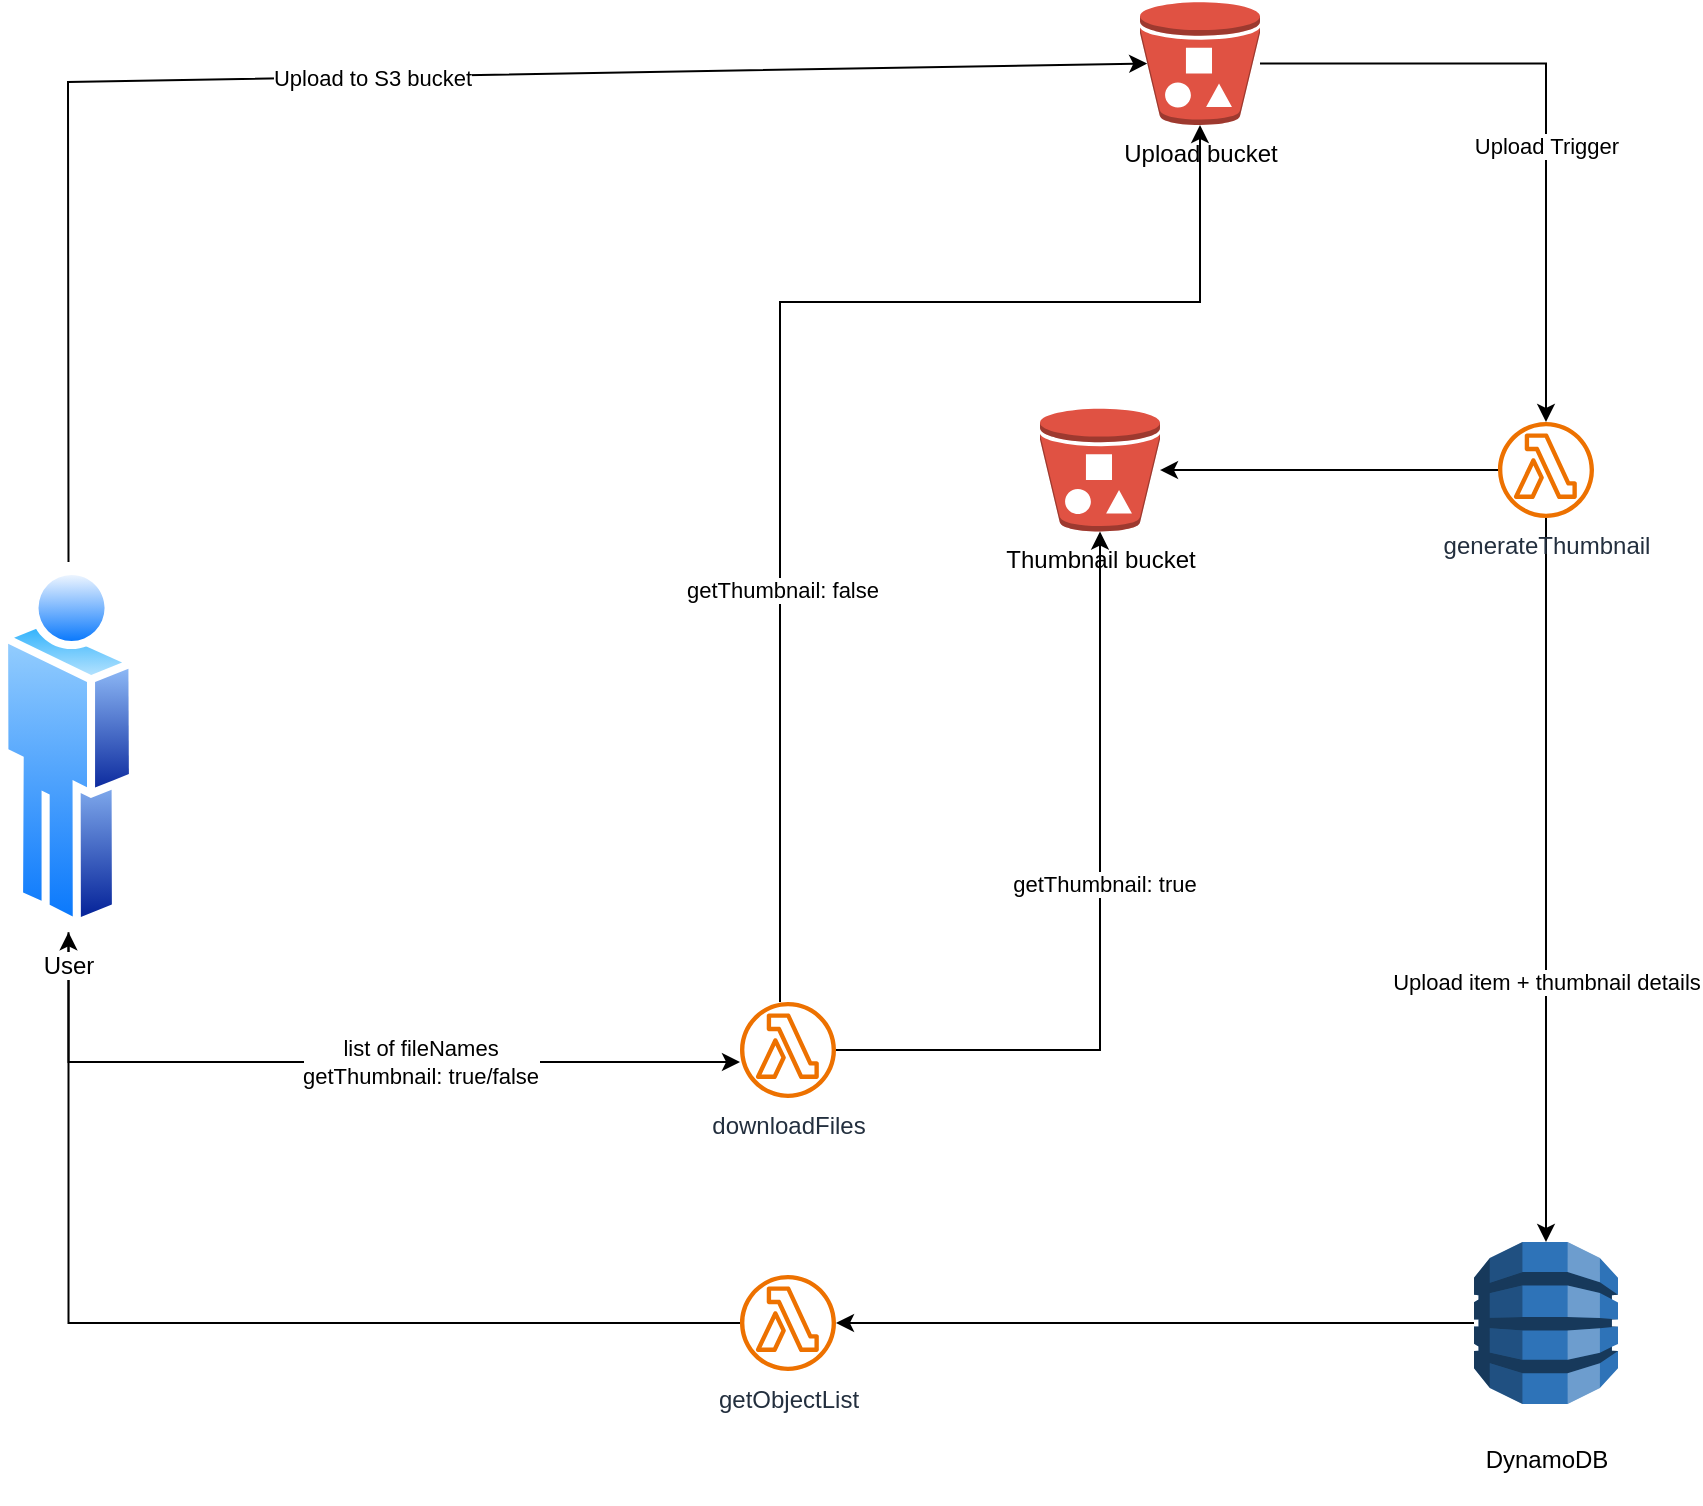 <mxfile version="24.7.14">
  <diagram name="Page-1" id="5c-N3aM7RLb5X0E32vks">
    <mxGraphModel dx="1314" dy="871" grid="1" gridSize="10" guides="1" tooltips="1" connect="1" arrows="1" fold="1" page="1" pageScale="1" pageWidth="827" pageHeight="1169" math="0" shadow="0">
      <root>
        <mxCell id="0" />
        <mxCell id="1" parent="0" />
        <mxCell id="tYbbxvIeICveUMQb8AR5-11" style="edgeStyle=orthogonalEdgeStyle;rounded=0;orthogonalLoop=1;jettySize=auto;html=1;" parent="1" source="tYbbxvIeICveUMQb8AR5-8" target="tYbbxvIeICveUMQb8AR5-12" edge="1">
          <mxGeometry relative="1" as="geometry">
            <mxPoint x="790" y="390" as="targetPoint" />
          </mxGeometry>
        </mxCell>
        <mxCell id="tYbbxvIeICveUMQb8AR5-15" value="Upload Trigger" style="edgeLabel;html=1;align=center;verticalAlign=middle;resizable=0;points=[];" parent="tYbbxvIeICveUMQb8AR5-11" vertex="1" connectable="0">
          <mxGeometry x="0.14" relative="1" as="geometry">
            <mxPoint as="offset" />
          </mxGeometry>
        </mxCell>
        <mxCell id="tYbbxvIeICveUMQb8AR5-8" value="Upload bucket" style="outlineConnect=0;dashed=0;verticalLabelPosition=bottom;verticalAlign=top;align=center;html=1;shape=mxgraph.aws3.bucket_with_objects;fillColor=#E05243;gradientColor=none;" parent="1" vertex="1">
          <mxGeometry x="600" y="200" width="60" height="61.5" as="geometry" />
        </mxCell>
        <mxCell id="tYbbxvIeICveUMQb8AR5-9" value="" style="endArrow=classic;html=1;rounded=0;entryX=0.06;entryY=0.5;entryDx=0;entryDy=0;entryPerimeter=0;exitX=0.5;exitY=0;exitDx=0;exitDy=0;" parent="1" source="tYbbxvIeICveUMQb8AR5-29" target="tYbbxvIeICveUMQb8AR5-8" edge="1">
          <mxGeometry width="50" height="50" relative="1" as="geometry">
            <mxPoint x="160" y="240" as="sourcePoint" />
            <mxPoint x="520" y="320" as="targetPoint" />
            <Array as="points">
              <mxPoint x="64" y="240" />
            </Array>
          </mxGeometry>
        </mxCell>
        <mxCell id="tYbbxvIeICveUMQb8AR5-10" value="Upload to S3 bucket" style="edgeLabel;html=1;align=center;verticalAlign=middle;resizable=0;points=[];" parent="tYbbxvIeICveUMQb8AR5-9" vertex="1" connectable="0">
          <mxGeometry x="0.005" relative="1" as="geometry">
            <mxPoint as="offset" />
          </mxGeometry>
        </mxCell>
        <mxCell id="tYbbxvIeICveUMQb8AR5-32" style="edgeStyle=orthogonalEdgeStyle;rounded=0;orthogonalLoop=1;jettySize=auto;html=1;" parent="1" source="tYbbxvIeICveUMQb8AR5-12" target="tYbbxvIeICveUMQb8AR5-23" edge="1">
          <mxGeometry relative="1" as="geometry" />
        </mxCell>
        <mxCell id="YWi5xt1-C6gMOy3t3PZI-7" value="Upload item + thumbnail details" style="edgeLabel;html=1;align=center;verticalAlign=middle;resizable=0;points=[];" parent="tYbbxvIeICveUMQb8AR5-32" vertex="1" connectable="0">
          <mxGeometry x="-0.155" relative="1" as="geometry">
            <mxPoint y="79" as="offset" />
          </mxGeometry>
        </mxCell>
        <mxCell id="YWi5xt1-C6gMOy3t3PZI-1" style="edgeStyle=orthogonalEdgeStyle;rounded=0;orthogonalLoop=1;jettySize=auto;html=1;" parent="1" source="tYbbxvIeICveUMQb8AR5-12" target="YWi5xt1-C6gMOy3t3PZI-6" edge="1">
          <mxGeometry relative="1" as="geometry">
            <mxPoint x="1040" y="434" as="targetPoint" />
          </mxGeometry>
        </mxCell>
        <mxCell id="tYbbxvIeICveUMQb8AR5-12" value="generateThumbnail" style="sketch=0;outlineConnect=0;fontColor=#232F3E;gradientColor=none;fillColor=#ED7100;strokeColor=none;dashed=0;verticalLabelPosition=bottom;verticalAlign=top;align=center;html=1;fontSize=12;fontStyle=0;aspect=fixed;pointerEvents=1;shape=mxgraph.aws4.lambda_function;" parent="1" vertex="1">
          <mxGeometry x="779" y="410" width="48" height="48" as="geometry" />
        </mxCell>
        <mxCell id="tYbbxvIeICveUMQb8AR5-28" style="edgeStyle=orthogonalEdgeStyle;rounded=0;orthogonalLoop=1;jettySize=auto;html=1;" parent="1" source="tYbbxvIeICveUMQb8AR5-23" target="tYbbxvIeICveUMQb8AR5-27" edge="1">
          <mxGeometry relative="1" as="geometry" />
        </mxCell>
        <mxCell id="tYbbxvIeICveUMQb8AR5-23" value="&lt;div&gt;&lt;br&gt;&lt;/div&gt;&lt;div&gt;DynamoDB&lt;/div&gt;&lt;div&gt;&lt;br&gt;&lt;/div&gt;" style="outlineConnect=0;dashed=0;verticalLabelPosition=bottom;verticalAlign=top;align=center;html=1;shape=mxgraph.aws3.dynamo_db;fillColor=#2E73B8;gradientColor=none;" parent="1" vertex="1">
          <mxGeometry x="767" y="820" width="72" height="81" as="geometry" />
        </mxCell>
        <mxCell id="tYbbxvIeICveUMQb8AR5-31" style="edgeStyle=orthogonalEdgeStyle;rounded=0;orthogonalLoop=1;jettySize=auto;html=1;" parent="1" source="tYbbxvIeICveUMQb8AR5-27" target="tYbbxvIeICveUMQb8AR5-29" edge="1">
          <mxGeometry relative="1" as="geometry" />
        </mxCell>
        <mxCell id="tYbbxvIeICveUMQb8AR5-27" value="getObjectList&lt;div&gt;&lt;br&gt;&lt;/div&gt;" style="sketch=0;outlineConnect=0;fontColor=#232F3E;gradientColor=none;fillColor=#ED7100;strokeColor=none;dashed=0;verticalLabelPosition=bottom;verticalAlign=top;align=center;html=1;fontSize=12;fontStyle=0;aspect=fixed;pointerEvents=1;shape=mxgraph.aws4.lambda_function;" parent="1" vertex="1">
          <mxGeometry x="400" y="836.5" width="48" height="48" as="geometry" />
        </mxCell>
        <mxCell id="AmnEW71E2zM5J6LSEBQ--5" style="edgeStyle=orthogonalEdgeStyle;rounded=0;orthogonalLoop=1;jettySize=auto;html=1;" edge="1" parent="1" source="tYbbxvIeICveUMQb8AR5-29" target="AmnEW71E2zM5J6LSEBQ--2">
          <mxGeometry relative="1" as="geometry">
            <Array as="points">
              <mxPoint x="64" y="730" />
            </Array>
          </mxGeometry>
        </mxCell>
        <mxCell id="AmnEW71E2zM5J6LSEBQ--6" value="list of fileNames&lt;br&gt;getThumbnail: true/false" style="edgeLabel;html=1;align=center;verticalAlign=middle;resizable=0;points=[];" vertex="1" connectable="0" parent="AmnEW71E2zM5J6LSEBQ--5">
          <mxGeometry x="-0.004" y="-2" relative="1" as="geometry">
            <mxPoint x="41" y="-2" as="offset" />
          </mxGeometry>
        </mxCell>
        <mxCell id="tYbbxvIeICveUMQb8AR5-29" value="User" style="image;aspect=fixed;perimeter=ellipsePerimeter;html=1;align=center;shadow=0;dashed=0;spacingTop=3;image=img/lib/active_directory/user.svg;" parent="1" vertex="1">
          <mxGeometry x="30" y="480" width="68.5" height="185.14" as="geometry" />
        </mxCell>
        <mxCell id="YWi5xt1-C6gMOy3t3PZI-6" value="Thumbnail bucket" style="outlineConnect=0;dashed=0;verticalLabelPosition=bottom;verticalAlign=top;align=center;html=1;shape=mxgraph.aws3.bucket_with_objects;fillColor=#E05243;gradientColor=none;" parent="1" vertex="1">
          <mxGeometry x="550" y="403.25" width="60" height="61.5" as="geometry" />
        </mxCell>
        <mxCell id="AmnEW71E2zM5J6LSEBQ--7" style="edgeStyle=orthogonalEdgeStyle;rounded=0;orthogonalLoop=1;jettySize=auto;html=1;entryX=0.5;entryY=1;entryDx=0;entryDy=0;entryPerimeter=0;" edge="1" parent="1" source="AmnEW71E2zM5J6LSEBQ--2" target="YWi5xt1-C6gMOy3t3PZI-6">
          <mxGeometry relative="1" as="geometry">
            <mxPoint x="580" y="500" as="targetPoint" />
          </mxGeometry>
        </mxCell>
        <mxCell id="AmnEW71E2zM5J6LSEBQ--10" value="getThumbnail: true" style="edgeLabel;html=1;align=center;verticalAlign=middle;resizable=0;points=[];" vertex="1" connectable="0" parent="AmnEW71E2zM5J6LSEBQ--7">
          <mxGeometry x="0.099" y="-2" relative="1" as="geometry">
            <mxPoint as="offset" />
          </mxGeometry>
        </mxCell>
        <mxCell id="AmnEW71E2zM5J6LSEBQ--8" style="edgeStyle=orthogonalEdgeStyle;rounded=0;orthogonalLoop=1;jettySize=auto;html=1;" edge="1" parent="1" source="AmnEW71E2zM5J6LSEBQ--2" target="tYbbxvIeICveUMQb8AR5-8">
          <mxGeometry relative="1" as="geometry">
            <Array as="points">
              <mxPoint x="420" y="350" />
              <mxPoint x="630" y="350" />
            </Array>
          </mxGeometry>
        </mxCell>
        <mxCell id="AmnEW71E2zM5J6LSEBQ--9" value="getThumbnail: false" style="edgeLabel;html=1;align=center;verticalAlign=middle;resizable=0;points=[];" vertex="1" connectable="0" parent="AmnEW71E2zM5J6LSEBQ--8">
          <mxGeometry x="-0.365" y="-1" relative="1" as="geometry">
            <mxPoint as="offset" />
          </mxGeometry>
        </mxCell>
        <mxCell id="AmnEW71E2zM5J6LSEBQ--2" value="downloadFiles" style="sketch=0;outlineConnect=0;fontColor=#232F3E;gradientColor=none;fillColor=#ED7100;strokeColor=none;dashed=0;verticalLabelPosition=bottom;verticalAlign=top;align=center;html=1;fontSize=12;fontStyle=0;aspect=fixed;pointerEvents=1;shape=mxgraph.aws4.lambda_function;" vertex="1" parent="1">
          <mxGeometry x="400" y="700" width="48" height="48" as="geometry" />
        </mxCell>
      </root>
    </mxGraphModel>
  </diagram>
</mxfile>
